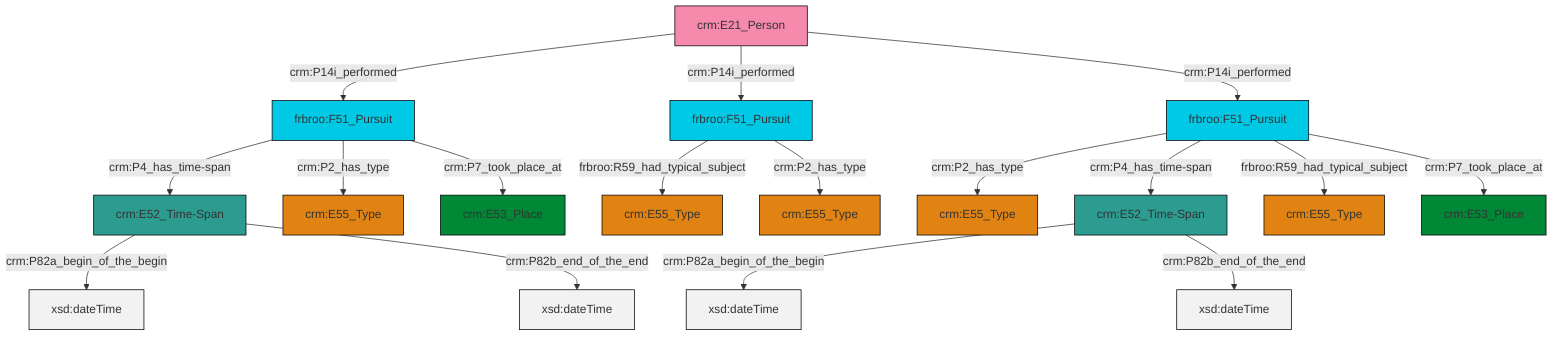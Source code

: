 graph TD
classDef Literal fill:#f2f2f2,stroke:#000000;
classDef CRM_Entity fill:#FFFFFF,stroke:#000000;
classDef Temporal_Entity fill:#00C9E6, stroke:#000000;
classDef Type fill:#E18312, stroke:#000000;
classDef Time-Span fill:#2C9C91, stroke:#000000;
classDef Appellation fill:#FFEB7F, stroke:#000000;
classDef Place fill:#008836, stroke:#000000;
classDef Persistent_Item fill:#B266B2, stroke:#000000;
classDef Conceptual_Object fill:#FFD700, stroke:#000000;
classDef Physical_Thing fill:#D2B48C, stroke:#000000;
classDef Actor fill:#f58aad, stroke:#000000;
classDef PC_Classes fill:#4ce600, stroke:#000000;
classDef Multi fill:#cccccc,stroke:#000000;

2["frbroo:F51_Pursuit"]:::Temporal_Entity -->|crm:P2_has_type| 0["crm:E55_Type"]:::Type
2["frbroo:F51_Pursuit"]:::Temporal_Entity -->|crm:P4_has_time-span| 5["crm:E52_Time-Span"]:::Time-Span
6["frbroo:F51_Pursuit"]:::Temporal_Entity -->|crm:P4_has_time-span| 7["crm:E52_Time-Span"]:::Time-Span
10["crm:E21_Person"]:::Actor -->|crm:P14i_performed| 6["frbroo:F51_Pursuit"]:::Temporal_Entity
2["frbroo:F51_Pursuit"]:::Temporal_Entity -->|frbroo:R59_had_typical_subject| 13["crm:E55_Type"]:::Type
10["crm:E21_Person"]:::Actor -->|crm:P14i_performed| 14["frbroo:F51_Pursuit"]:::Temporal_Entity
6["frbroo:F51_Pursuit"]:::Temporal_Entity -->|crm:P2_has_type| 3["crm:E55_Type"]:::Type
10["crm:E21_Person"]:::Actor -->|crm:P14i_performed| 2["frbroo:F51_Pursuit"]:::Temporal_Entity
14["frbroo:F51_Pursuit"]:::Temporal_Entity -->|frbroo:R59_had_typical_subject| 11["crm:E55_Type"]:::Type
14["frbroo:F51_Pursuit"]:::Temporal_Entity -->|crm:P2_has_type| 20["crm:E55_Type"]:::Type
7["crm:E52_Time-Span"]:::Time-Span -->|crm:P82a_begin_of_the_begin| 26[xsd:dateTime]:::Literal
5["crm:E52_Time-Span"]:::Time-Span -->|crm:P82a_begin_of_the_begin| 27[xsd:dateTime]:::Literal
2["frbroo:F51_Pursuit"]:::Temporal_Entity -->|crm:P7_took_place_at| 8["crm:E53_Place"]:::Place
6["frbroo:F51_Pursuit"]:::Temporal_Entity -->|crm:P7_took_place_at| 22["crm:E53_Place"]:::Place
7["crm:E52_Time-Span"]:::Time-Span -->|crm:P82b_end_of_the_end| 30[xsd:dateTime]:::Literal
5["crm:E52_Time-Span"]:::Time-Span -->|crm:P82b_end_of_the_end| 31[xsd:dateTime]:::Literal
